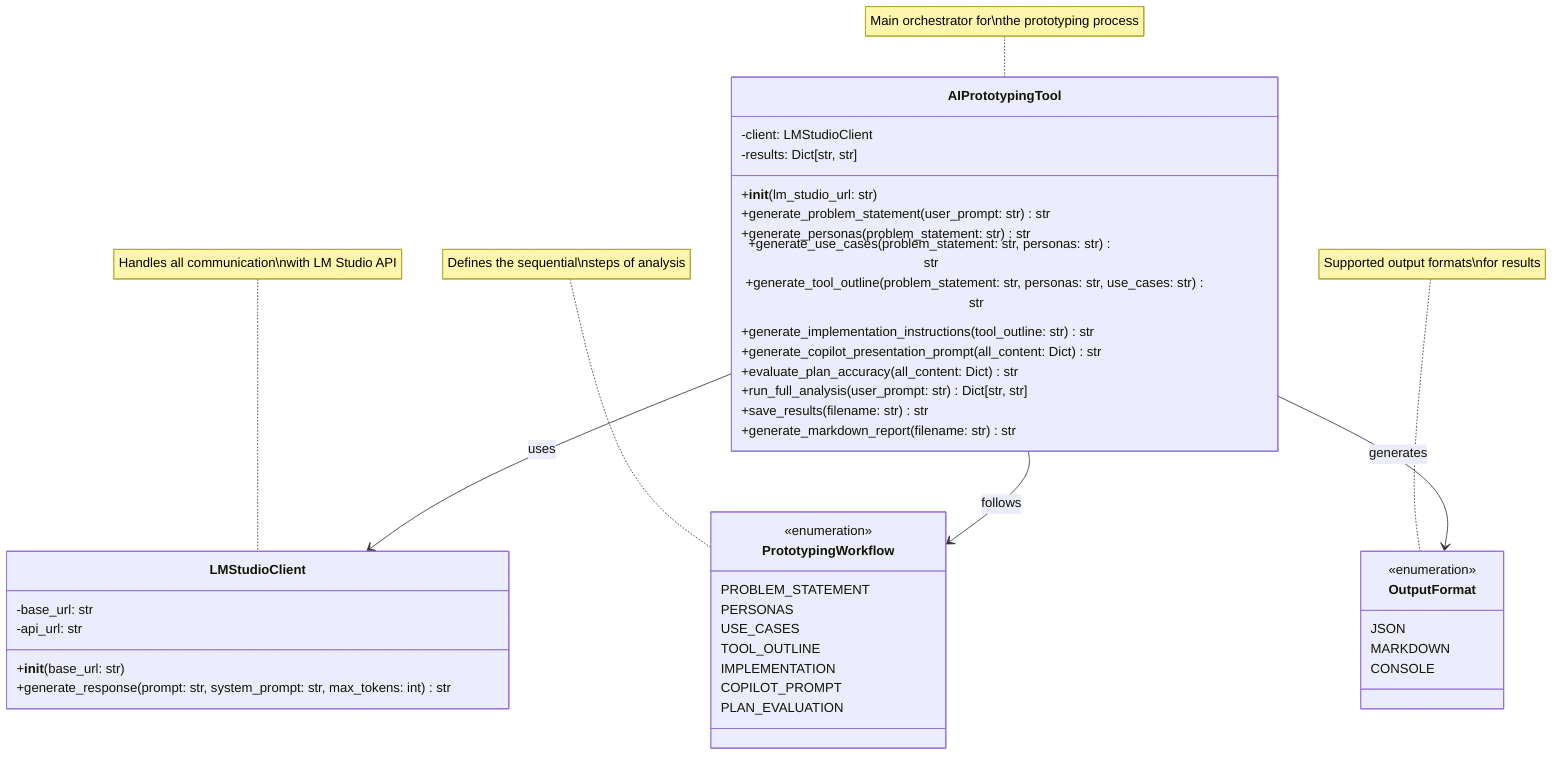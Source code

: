 classDiagram
    class LMStudioClient {
        -base_url: str
        -api_url: str
        +__init__(base_url: str)
        +generate_response(prompt: str, system_prompt: str, max_tokens: int) str
    }

    class AIPrototypingTool {
        -client: LMStudioClient
        -results: Dict[str, str]
        +__init__(lm_studio_url: str)
        +generate_problem_statement(user_prompt: str) str
        +generate_personas(problem_statement: str) str
        +generate_use_cases(problem_statement: str, personas: str) str
        +generate_tool_outline(problem_statement: str, personas: str, use_cases: str) str
        +generate_implementation_instructions(tool_outline: str) str
        +generate_copilot_presentation_prompt(all_content: Dict) str
        +evaluate_plan_accuracy(all_content: Dict) str
        +run_full_analysis(user_prompt: str) Dict[str, str]
        +save_results(filename: str) str
        +generate_markdown_report(filename: str) str
    }

    class PrototypingWorkflow {
        <<enumeration>>
        PROBLEM_STATEMENT
        PERSONAS
        USE_CASES
        TOOL_OUTLINE
        IMPLEMENTATION
        COPILOT_PROMPT
        PLAN_EVALUATION
    }

    class OutputFormat {
        <<enumeration>>
        JSON
        MARKDOWN
        CONSOLE
    }

    AIPrototypingTool --> LMStudioClient : uses
    AIPrototypingTool --> PrototypingWorkflow : follows
    AIPrototypingTool --> OutputFormat : generates

    note for LMStudioClient "Handles all communication\nwith LM Studio API"
    note for AIPrototypingTool "Main orchestrator for\nthe prototyping process"
    note for PrototypingWorkflow "Defines the sequential\nsteps of analysis"
    note for OutputFormat "Supported output formats\nfor results"